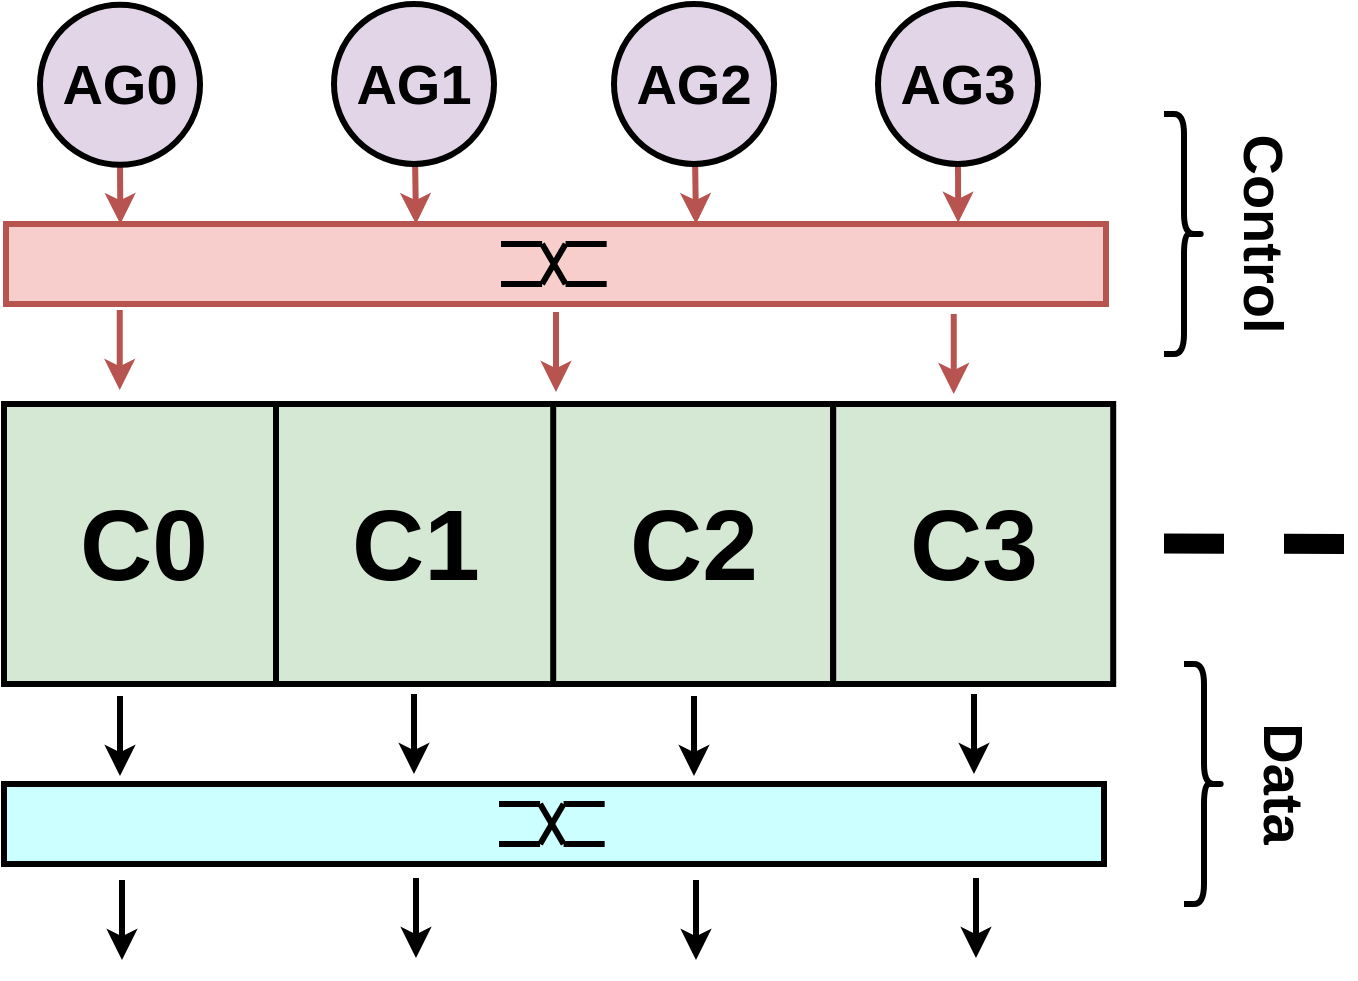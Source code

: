 <mxfile>
    <diagram id="zbdvSB2lmjS0kx4ObIsb" name="Page-1">
        <mxGraphModel dx="1932" dy="2203" grid="1" gridSize="10" guides="1" tooltips="1" connect="1" arrows="1" fold="1" page="1" pageScale="1" pageWidth="850" pageHeight="1100" math="0" shadow="0">
            <root>
                <mxCell id="0"/>
                <mxCell id="1" parent="0"/>
                <mxCell id="2" value="C0" style="whiteSpace=wrap;html=1;aspect=fixed;fillColor=#d5e8d4;strokeColor=#000000;strokeWidth=3;fontSize=50;fontStyle=1" vertex="1" parent="1">
                    <mxGeometry x="100.0" y="-610" width="140" height="140" as="geometry"/>
                </mxCell>
                <mxCell id="3" value="" style="group;strokeWidth=3;strokeColor=#b85450;fillColor=#f8cecc;container=0;" vertex="1" connectable="0" parent="1">
                    <mxGeometry x="101" y="-700" width="550" height="40" as="geometry"/>
                </mxCell>
                <mxCell id="14" value="C1" style="whiteSpace=wrap;html=1;aspect=fixed;fillColor=#d5e8d4;strokeColor=#000000;strokeWidth=3;fontSize=50;fontStyle=1" vertex="1" parent="1">
                    <mxGeometry x="236.0" y="-610" width="140" height="140" as="geometry"/>
                </mxCell>
                <mxCell id="16" value="C2" style="whiteSpace=wrap;html=1;aspect=fixed;fillColor=#d5e8d4;strokeColor=#000000;strokeWidth=3;fontSize=50;fontStyle=1" vertex="1" parent="1">
                    <mxGeometry x="374.6" y="-610" width="140" height="140" as="geometry"/>
                </mxCell>
                <mxCell id="48" style="edgeStyle=none;html=1;entryX=0.104;entryY=0;entryDx=0;entryDy=0;entryPerimeter=0;fontSize=28;startArrow=none;startFill=0;endArrow=classic;endFill=1;strokeWidth=3;fillColor=#f8cecc;strokeColor=#b85450;" edge="1" parent="1" source="19" target="4">
                    <mxGeometry relative="1" as="geometry"/>
                </mxCell>
                <mxCell id="19" value="AG0" style="ellipse;whiteSpace=wrap;html=1;aspect=fixed;strokeWidth=3;fontStyle=1;fontSize=28;fillColor=#e1d5e7;strokeColor=#000000;" vertex="1" parent="1">
                    <mxGeometry x="118" y="-809.6" width="80" height="80" as="geometry"/>
                </mxCell>
                <mxCell id="49" style="edgeStyle=none;html=1;entryX=0.5;entryY=0;entryDx=0;entryDy=0;fontSize=28;startArrow=none;startFill=0;endArrow=classic;endFill=1;strokeWidth=3;fillColor=#f8cecc;strokeColor=#b85450;" edge="1" parent="1" source="25">
                    <mxGeometry relative="1" as="geometry">
                        <mxPoint x="306" y="-700" as="targetPoint"/>
                    </mxGeometry>
                </mxCell>
                <mxCell id="25" value="AG1" style="ellipse;whiteSpace=wrap;html=1;aspect=fixed;strokeWidth=3;fontStyle=1;fontSize=28;fillColor=#e1d5e7;strokeColor=#000000;" vertex="1" parent="1">
                    <mxGeometry x="265" y="-810" width="80" height="80" as="geometry"/>
                </mxCell>
                <mxCell id="51" style="edgeStyle=none;html=1;entryX=0.862;entryY=-0.017;entryDx=0;entryDy=0;entryPerimeter=0;fontSize=28;startArrow=none;startFill=0;endArrow=classic;endFill=1;strokeWidth=3;fillColor=#f8cecc;strokeColor=#b85450;" edge="1" parent="1" source="27">
                    <mxGeometry relative="1" as="geometry">
                        <mxPoint x="577.1" y="-700.68" as="targetPoint"/>
                    </mxGeometry>
                </mxCell>
                <mxCell id="27" value="AG3" style="ellipse;whiteSpace=wrap;html=1;aspect=fixed;strokeWidth=3;fontStyle=1;fontSize=28;fillColor=#e1d5e7;strokeColor=#000000;" vertex="1" parent="1">
                    <mxGeometry x="537" y="-810" width="80" height="80" as="geometry"/>
                </mxCell>
                <mxCell id="39" value="" style="group;strokeWidth=3;strokeColor=#000000;" vertex="1" connectable="0" parent="1">
                    <mxGeometry x="100" y="-420" width="550" height="40" as="geometry"/>
                </mxCell>
                <mxCell id="40" value="" style="rounded=0;whiteSpace=wrap;html=1;fillColor=#CCFFFF;strokeWidth=3;strokeColor=#000000;" vertex="1" parent="39">
                    <mxGeometry width="550" height="40" as="geometry"/>
                </mxCell>
                <mxCell id="41" value="" style="group;strokeWidth=3;strokeColor=none;" vertex="1" connectable="0" parent="39">
                    <mxGeometry x="247.503" y="10" width="52.838" height="20" as="geometry"/>
                </mxCell>
                <mxCell id="42" value="" style="endArrow=none;html=1;rounded=0;strokeWidth=3;strokeColor=#000000;" edge="1" parent="41">
                    <mxGeometry width="50" height="50" relative="1" as="geometry">
                        <mxPoint as="sourcePoint"/>
                        <mxPoint x="20.548" as="targetPoint"/>
                    </mxGeometry>
                </mxCell>
                <mxCell id="43" value="" style="endArrow=none;html=1;rounded=0;strokeWidth=3;strokeColor=#000000;" edge="1" parent="41">
                    <mxGeometry width="50" height="50" relative="1" as="geometry">
                        <mxPoint x="20.548" as="sourcePoint"/>
                        <mxPoint x="32.29" y="20" as="targetPoint"/>
                    </mxGeometry>
                </mxCell>
                <mxCell id="44" value="" style="endArrow=none;html=1;rounded=0;strokeWidth=3;strokeColor=#000000;" edge="1" parent="41">
                    <mxGeometry width="50" height="50" relative="1" as="geometry">
                        <mxPoint x="20.548" y="20" as="sourcePoint"/>
                        <mxPoint x="32.29" as="targetPoint"/>
                    </mxGeometry>
                </mxCell>
                <mxCell id="45" value="" style="endArrow=none;html=1;rounded=0;strokeWidth=3;strokeColor=#000000;" edge="1" parent="41">
                    <mxGeometry width="50" height="50" relative="1" as="geometry">
                        <mxPoint x="32.29" as="sourcePoint"/>
                        <mxPoint x="52.838" as="targetPoint"/>
                    </mxGeometry>
                </mxCell>
                <mxCell id="46" value="" style="endArrow=none;html=1;rounded=0;strokeWidth=3;strokeColor=#000000;" edge="1" parent="41">
                    <mxGeometry width="50" height="50" relative="1" as="geometry">
                        <mxPoint x="32.29" y="20" as="sourcePoint"/>
                        <mxPoint x="52.838" y="20" as="targetPoint"/>
                    </mxGeometry>
                </mxCell>
                <mxCell id="47" value="" style="endArrow=none;html=1;rounded=0;strokeWidth=3;strokeColor=#000000;" edge="1" parent="41">
                    <mxGeometry width="50" height="50" relative="1" as="geometry">
                        <mxPoint y="20" as="sourcePoint"/>
                        <mxPoint x="20.548" y="20" as="targetPoint"/>
                    </mxGeometry>
                </mxCell>
                <mxCell id="56" style="edgeStyle=none;html=1;fontSize=28;startArrow=none;startFill=0;endArrow=classic;endFill=1;strokeWidth=3;exitX=0.5;exitY=1;exitDx=0;exitDy=0;fillColor=#f8cecc;strokeColor=#b85450;" edge="1" parent="1">
                    <mxGeometry relative="1" as="geometry">
                        <mxPoint x="376" y="-616" as="targetPoint"/>
                        <mxPoint x="376.0" y="-656" as="sourcePoint"/>
                    </mxGeometry>
                </mxCell>
                <mxCell id="57" style="edgeStyle=none;html=1;fontSize=28;startArrow=none;startFill=0;endArrow=classic;endFill=1;strokeWidth=3;exitX=0.5;exitY=1;exitDx=0;exitDy=0;fillColor=#fff2cc;strokeColor=#000000;" edge="1" parent="1">
                    <mxGeometry relative="1" as="geometry">
                        <mxPoint x="158" y="-424.0" as="targetPoint"/>
                        <mxPoint x="158" y="-464" as="sourcePoint"/>
                    </mxGeometry>
                </mxCell>
                <mxCell id="58" style="edgeStyle=none;html=1;fontSize=28;startArrow=none;startFill=0;endArrow=classic;endFill=1;strokeWidth=3;exitX=0.5;exitY=1;exitDx=0;exitDy=0;fillColor=#f8cecc;strokeColor=#b85450;" edge="1" parent="1">
                    <mxGeometry relative="1" as="geometry">
                        <mxPoint x="157.87" y="-617" as="targetPoint"/>
                        <mxPoint x="157.87" y="-657" as="sourcePoint"/>
                    </mxGeometry>
                </mxCell>
                <mxCell id="59" value="C3" style="whiteSpace=wrap;html=1;aspect=fixed;fillColor=#d5e8d4;strokeColor=#000000;strokeWidth=3;fontSize=50;fontStyle=1" vertex="1" parent="1">
                    <mxGeometry x="514.6" y="-610" width="140" height="140" as="geometry"/>
                </mxCell>
                <mxCell id="60" style="edgeStyle=none;html=1;fontSize=28;startArrow=none;startFill=0;endArrow=classic;endFill=1;strokeWidth=3;exitX=0.5;exitY=1;exitDx=0;exitDy=0;fillColor=#f8cecc;strokeColor=#b85450;" edge="1" parent="1">
                    <mxGeometry relative="1" as="geometry">
                        <mxPoint x="574.87" y="-615" as="targetPoint"/>
                        <mxPoint x="574.87" y="-655" as="sourcePoint"/>
                    </mxGeometry>
                </mxCell>
                <mxCell id="61" value="" style="endArrow=none;dashed=1;html=1;rounded=0;strokeWidth=10;jumpStyle=arc;strokeColor=#000000;" edge="1" parent="1">
                    <mxGeometry width="50" height="50" relative="1" as="geometry">
                        <mxPoint x="680.0" y="-540.21" as="sourcePoint"/>
                        <mxPoint x="770" y="-540" as="targetPoint"/>
                    </mxGeometry>
                </mxCell>
                <mxCell id="62" style="edgeStyle=none;html=1;fontSize=28;startArrow=none;startFill=0;endArrow=classic;endFill=1;strokeWidth=3;exitX=0.5;exitY=1;exitDx=0;exitDy=0;fillColor=#fff2cc;strokeColor=#000000;" edge="1" parent="1">
                    <mxGeometry relative="1" as="geometry">
                        <mxPoint x="305" y="-425.0" as="targetPoint"/>
                        <mxPoint x="305" y="-465.0" as="sourcePoint"/>
                    </mxGeometry>
                </mxCell>
                <mxCell id="63" style="edgeStyle=none;html=1;fontSize=28;startArrow=none;startFill=0;endArrow=classic;endFill=1;strokeWidth=3;exitX=0.5;exitY=1;exitDx=0;exitDy=0;fillColor=#fff2cc;strokeColor=#000000;" edge="1" parent="1">
                    <mxGeometry relative="1" as="geometry">
                        <mxPoint x="445" y="-424.0" as="targetPoint"/>
                        <mxPoint x="445" y="-464" as="sourcePoint"/>
                    </mxGeometry>
                </mxCell>
                <mxCell id="64" style="edgeStyle=none;html=1;fontSize=28;startArrow=none;startFill=0;endArrow=classic;endFill=1;strokeWidth=3;exitX=0.5;exitY=1;exitDx=0;exitDy=0;fillColor=#fff2cc;strokeColor=#000000;" edge="1" parent="1">
                    <mxGeometry relative="1" as="geometry">
                        <mxPoint x="585" y="-425.0" as="targetPoint"/>
                        <mxPoint x="585" y="-465.0" as="sourcePoint"/>
                    </mxGeometry>
                </mxCell>
                <mxCell id="67" style="edgeStyle=none;html=1;fontSize=28;startArrow=none;startFill=0;endArrow=classic;endFill=1;strokeWidth=3;exitX=0.5;exitY=1;exitDx=0;exitDy=0;fillColor=#fff2cc;strokeColor=#000000;" edge="1" parent="1">
                    <mxGeometry relative="1" as="geometry">
                        <mxPoint x="159" y="-332.0" as="targetPoint"/>
                        <mxPoint x="159" y="-372" as="sourcePoint"/>
                    </mxGeometry>
                </mxCell>
                <mxCell id="68" style="edgeStyle=none;html=1;fontSize=28;startArrow=none;startFill=0;endArrow=classic;endFill=1;strokeWidth=3;exitX=0.5;exitY=1;exitDx=0;exitDy=0;fillColor=#fff2cc;strokeColor=#000000;" edge="1" parent="1">
                    <mxGeometry relative="1" as="geometry">
                        <mxPoint x="306" y="-333.0" as="targetPoint"/>
                        <mxPoint x="306" y="-373" as="sourcePoint"/>
                    </mxGeometry>
                </mxCell>
                <mxCell id="69" style="edgeStyle=none;html=1;fontSize=28;startArrow=none;startFill=0;endArrow=classic;endFill=1;strokeWidth=3;exitX=0.5;exitY=1;exitDx=0;exitDy=0;fillColor=#fff2cc;strokeColor=#000000;" edge="1" parent="1">
                    <mxGeometry relative="1" as="geometry">
                        <mxPoint x="446" y="-332.0" as="targetPoint"/>
                        <mxPoint x="446" y="-372" as="sourcePoint"/>
                    </mxGeometry>
                </mxCell>
                <mxCell id="70" style="edgeStyle=none;html=1;fontSize=28;startArrow=none;startFill=0;endArrow=classic;endFill=1;strokeWidth=3;exitX=0.5;exitY=1;exitDx=0;exitDy=0;fillColor=#fff2cc;strokeColor=#000000;" edge="1" parent="1">
                    <mxGeometry relative="1" as="geometry">
                        <mxPoint x="586" y="-333.0" as="targetPoint"/>
                        <mxPoint x="586" y="-373" as="sourcePoint"/>
                    </mxGeometry>
                </mxCell>
                <mxCell id="4" value="" style="rounded=0;whiteSpace=wrap;html=1;fillColor=#f8cecc;strokeWidth=3;strokeColor=#b85450;" vertex="1" parent="1">
                    <mxGeometry x="101" y="-700" width="550" height="40" as="geometry"/>
                </mxCell>
                <mxCell id="5" value="" style="group;strokeWidth=3;strokeColor=none;" vertex="1" connectable="0" parent="1">
                    <mxGeometry x="348.503" y="-690" width="52.838" height="20" as="geometry"/>
                </mxCell>
                <mxCell id="6" value="" style="endArrow=none;html=1;rounded=0;strokeWidth=3;strokeColor=#000000;" edge="1" parent="5">
                    <mxGeometry width="50" height="50" relative="1" as="geometry">
                        <mxPoint as="sourcePoint"/>
                        <mxPoint x="20.548" as="targetPoint"/>
                    </mxGeometry>
                </mxCell>
                <mxCell id="7" value="" style="endArrow=none;html=1;rounded=0;strokeWidth=3;strokeColor=#000000;" edge="1" parent="5">
                    <mxGeometry width="50" height="50" relative="1" as="geometry">
                        <mxPoint x="20.548" as="sourcePoint"/>
                        <mxPoint x="32.29" y="20" as="targetPoint"/>
                    </mxGeometry>
                </mxCell>
                <mxCell id="8" value="" style="endArrow=none;html=1;rounded=0;strokeWidth=3;strokeColor=#000000;" edge="1" parent="5">
                    <mxGeometry width="50" height="50" relative="1" as="geometry">
                        <mxPoint x="20.548" y="20" as="sourcePoint"/>
                        <mxPoint x="32.29" as="targetPoint"/>
                    </mxGeometry>
                </mxCell>
                <mxCell id="9" value="" style="endArrow=none;html=1;rounded=0;strokeWidth=3;strokeColor=#000000;" edge="1" parent="5">
                    <mxGeometry width="50" height="50" relative="1" as="geometry">
                        <mxPoint x="32.29" as="sourcePoint"/>
                        <mxPoint x="52.838" as="targetPoint"/>
                    </mxGeometry>
                </mxCell>
                <mxCell id="10" value="" style="endArrow=none;html=1;rounded=0;strokeWidth=3;strokeColor=#000000;" edge="1" parent="5">
                    <mxGeometry width="50" height="50" relative="1" as="geometry">
                        <mxPoint x="32.29" y="20" as="sourcePoint"/>
                        <mxPoint x="52.838" y="20" as="targetPoint"/>
                    </mxGeometry>
                </mxCell>
                <mxCell id="11" value="" style="endArrow=none;html=1;rounded=0;strokeWidth=3;strokeColor=#000000;" edge="1" parent="5">
                    <mxGeometry width="50" height="50" relative="1" as="geometry">
                        <mxPoint y="20" as="sourcePoint"/>
                        <mxPoint x="20.548" y="20" as="targetPoint"/>
                    </mxGeometry>
                </mxCell>
                <mxCell id="71" value="Control" style="text;html=1;strokeColor=none;fillColor=none;align=center;verticalAlign=middle;whiteSpace=wrap;rounded=0;fontSize=28;rotation=90;fontStyle=1" vertex="1" parent="1">
                    <mxGeometry x="700" y="-710" width="60" height="30" as="geometry"/>
                </mxCell>
                <mxCell id="73" value="" style="shape=curlyBracket;whiteSpace=wrap;html=1;rounded=1;flipH=1;fontSize=28;strokeColor=#000000;strokeWidth=3;" vertex="1" parent="1">
                    <mxGeometry x="680" y="-755" width="20" height="120" as="geometry"/>
                </mxCell>
                <mxCell id="74" value="Data" style="text;html=1;strokeColor=none;fillColor=none;align=center;verticalAlign=middle;whiteSpace=wrap;rounded=0;fontSize=28;rotation=90;fontStyle=1" vertex="1" parent="1">
                    <mxGeometry x="710" y="-435" width="60" height="30" as="geometry"/>
                </mxCell>
                <mxCell id="75" value="" style="shape=curlyBracket;whiteSpace=wrap;html=1;rounded=1;flipH=1;fontSize=28;strokeColor=#000000;strokeWidth=3;" vertex="1" parent="1">
                    <mxGeometry x="690" y="-480" width="20" height="120" as="geometry"/>
                </mxCell>
                <mxCell id="78" style="edgeStyle=none;html=1;entryX=0.5;entryY=0;entryDx=0;entryDy=0;fontSize=28;startArrow=none;startFill=0;endArrow=classic;endFill=1;strokeWidth=3;fillColor=#f8cecc;strokeColor=#b85450;" edge="1" parent="1" source="79">
                    <mxGeometry relative="1" as="geometry">
                        <mxPoint x="446" y="-700" as="targetPoint"/>
                    </mxGeometry>
                </mxCell>
                <mxCell id="79" value="AG2" style="ellipse;whiteSpace=wrap;html=1;aspect=fixed;strokeWidth=3;fontStyle=1;fontSize=28;fillColor=#e1d5e7;strokeColor=#000000;" vertex="1" parent="1">
                    <mxGeometry x="405" y="-810" width="80" height="80" as="geometry"/>
                </mxCell>
            </root>
        </mxGraphModel>
    </diagram>
</mxfile>